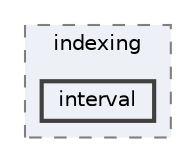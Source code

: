digraph "/home/jam/Research/IRES-2025/dev/src/llm-scripts/testing/hypothesis-testing/hyp-env/lib/python3.12/site-packages/pandas/tests/indexing/interval"
{
 // LATEX_PDF_SIZE
  bgcolor="transparent";
  edge [fontname=Helvetica,fontsize=10,labelfontname=Helvetica,labelfontsize=10];
  node [fontname=Helvetica,fontsize=10,shape=box,height=0.2,width=0.4];
  compound=true
  subgraph clusterdir_2cfe4232238fea414fc2cde07553a6c7 {
    graph [ bgcolor="#edf0f7", pencolor="grey50", label="indexing", fontname=Helvetica,fontsize=10 style="filled,dashed", URL="dir_2cfe4232238fea414fc2cde07553a6c7.html",tooltip=""]
  dir_f0f6fe5ffb0c7940ce75c32a988867fe [label="interval", fillcolor="#edf0f7", color="grey25", style="filled,bold", URL="dir_f0f6fe5ffb0c7940ce75c32a988867fe.html",tooltip=""];
  }
}
